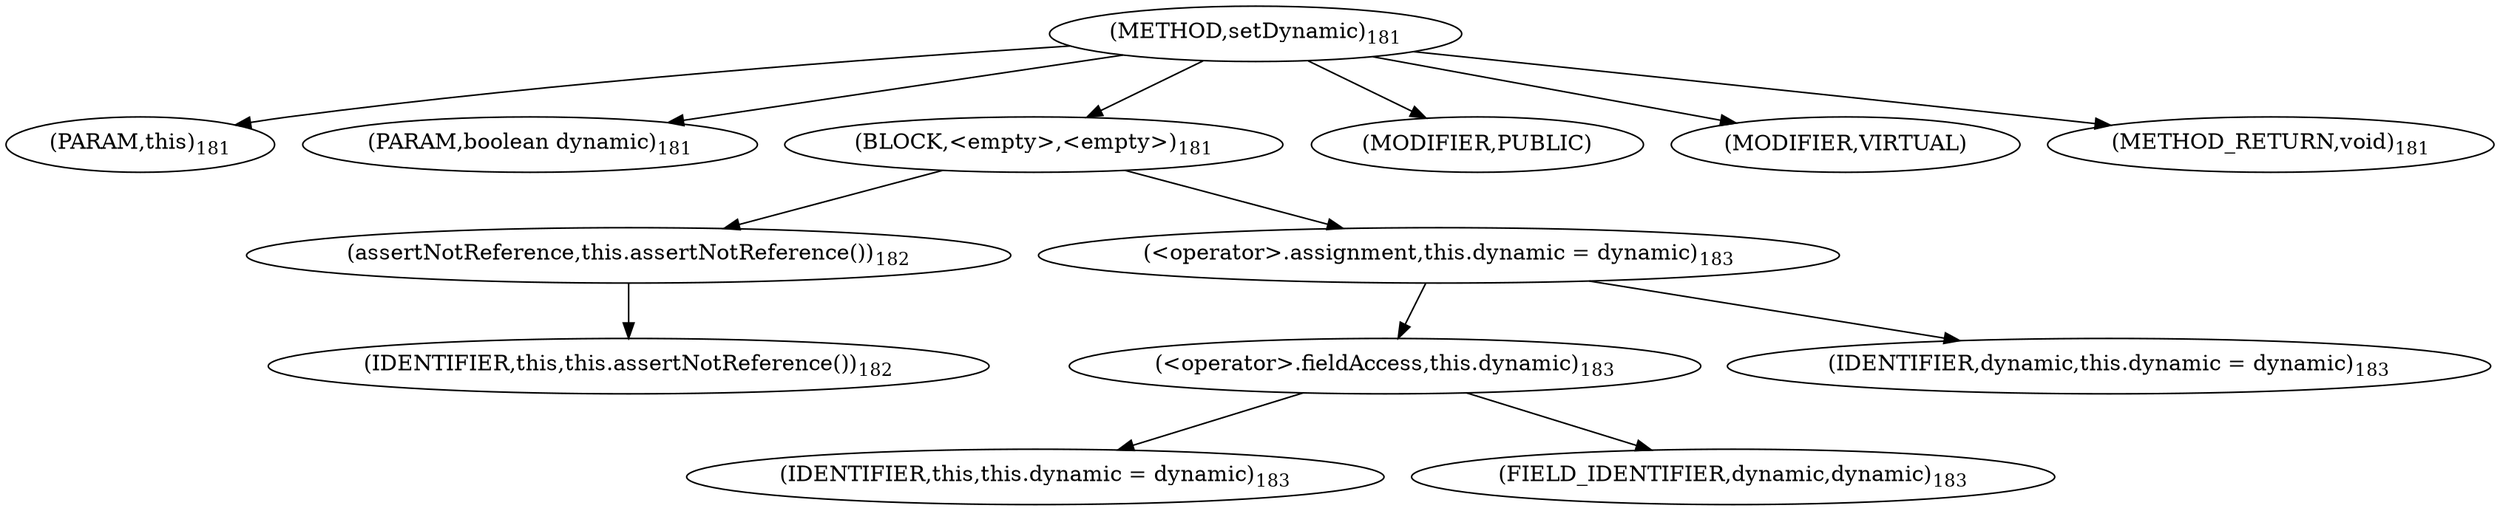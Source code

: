 digraph "setDynamic" {  
"432" [label = <(METHOD,setDynamic)<SUB>181</SUB>> ]
"61" [label = <(PARAM,this)<SUB>181</SUB>> ]
"433" [label = <(PARAM,boolean dynamic)<SUB>181</SUB>> ]
"434" [label = <(BLOCK,&lt;empty&gt;,&lt;empty&gt;)<SUB>181</SUB>> ]
"435" [label = <(assertNotReference,this.assertNotReference())<SUB>182</SUB>> ]
"60" [label = <(IDENTIFIER,this,this.assertNotReference())<SUB>182</SUB>> ]
"436" [label = <(&lt;operator&gt;.assignment,this.dynamic = dynamic)<SUB>183</SUB>> ]
"437" [label = <(&lt;operator&gt;.fieldAccess,this.dynamic)<SUB>183</SUB>> ]
"62" [label = <(IDENTIFIER,this,this.dynamic = dynamic)<SUB>183</SUB>> ]
"438" [label = <(FIELD_IDENTIFIER,dynamic,dynamic)<SUB>183</SUB>> ]
"439" [label = <(IDENTIFIER,dynamic,this.dynamic = dynamic)<SUB>183</SUB>> ]
"440" [label = <(MODIFIER,PUBLIC)> ]
"441" [label = <(MODIFIER,VIRTUAL)> ]
"442" [label = <(METHOD_RETURN,void)<SUB>181</SUB>> ]
  "432" -> "61" 
  "432" -> "433" 
  "432" -> "434" 
  "432" -> "440" 
  "432" -> "441" 
  "432" -> "442" 
  "434" -> "435" 
  "434" -> "436" 
  "435" -> "60" 
  "436" -> "437" 
  "436" -> "439" 
  "437" -> "62" 
  "437" -> "438" 
}
